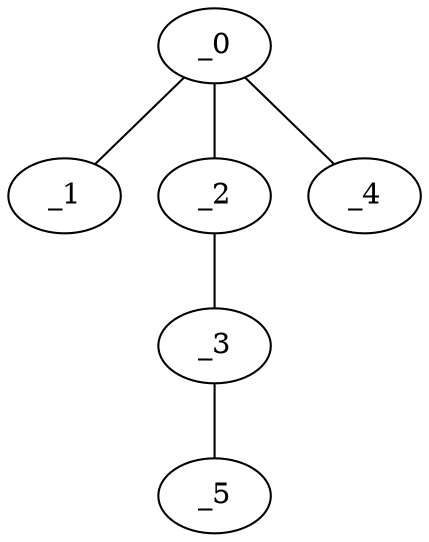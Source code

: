 graph FP1_0033 {
	_0	 [x="0.945111",
		y="2.9702"];
	_1	 [x="1.03476",
		y="0.464756"];
	_0 -- _1;
	_2	 [x="0.830407",
		y="1.94835"];
	_0 -- _2;
	_4	 [x="2.12934",
		y="3.05362"];
	_0 -- _4;
	_3	 [x="1.6",
		y="1.77"];
	_2 -- _3;
	_5	 [x="2.36674",
		y="0.445701"];
	_3 -- _5;
}
